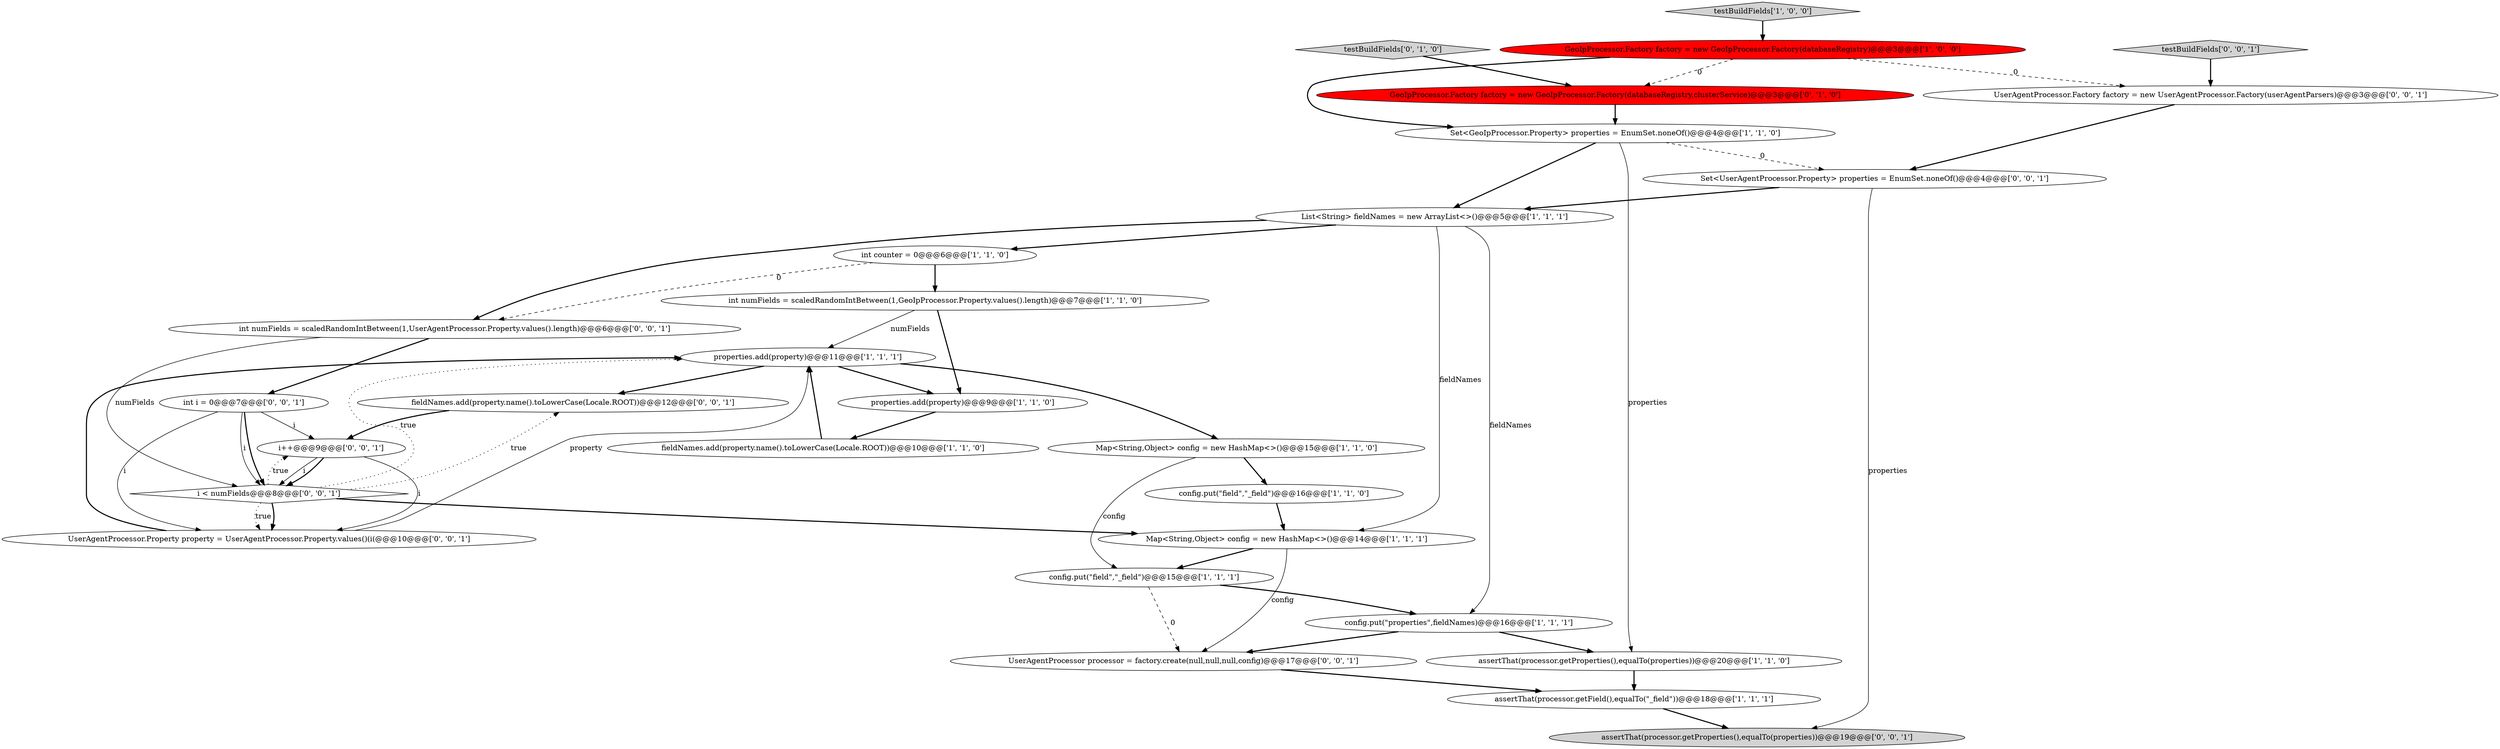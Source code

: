 digraph {
4 [style = filled, label = "GeoIpProcessor.Factory factory = new GeoIpProcessor.Factory(databaseRegistry)@@@3@@@['1', '0', '0']", fillcolor = red, shape = ellipse image = "AAA1AAABBB1BBB"];
6 [style = filled, label = "properties.add(property)@@@11@@@['1', '1', '1']", fillcolor = white, shape = ellipse image = "AAA0AAABBB1BBB"];
1 [style = filled, label = "Set<GeoIpProcessor.Property> properties = EnumSet.noneOf()@@@4@@@['1', '1', '0']", fillcolor = white, shape = ellipse image = "AAA0AAABBB1BBB"];
16 [style = filled, label = "testBuildFields['0', '1', '0']", fillcolor = lightgray, shape = diamond image = "AAA0AAABBB2BBB"];
21 [style = filled, label = "testBuildFields['0', '0', '1']", fillcolor = lightgray, shape = diamond image = "AAA0AAABBB3BBB"];
27 [style = filled, label = "fieldNames.add(property.name().toLowerCase(Locale.ROOT))@@@12@@@['0', '0', '1']", fillcolor = white, shape = ellipse image = "AAA0AAABBB3BBB"];
22 [style = filled, label = "UserAgentProcessor processor = factory.create(null,null,null,config)@@@17@@@['0', '0', '1']", fillcolor = white, shape = ellipse image = "AAA0AAABBB3BBB"];
13 [style = filled, label = "fieldNames.add(property.name().toLowerCase(Locale.ROOT))@@@10@@@['1', '1', '0']", fillcolor = white, shape = ellipse image = "AAA0AAABBB1BBB"];
7 [style = filled, label = "properties.add(property)@@@9@@@['1', '1', '0']", fillcolor = white, shape = ellipse image = "AAA0AAABBB1BBB"];
19 [style = filled, label = "assertThat(processor.getProperties(),equalTo(properties))@@@19@@@['0', '0', '1']", fillcolor = lightgray, shape = ellipse image = "AAA0AAABBB3BBB"];
0 [style = filled, label = "Map<String,Object> config = new HashMap<>()@@@14@@@['1', '1', '1']", fillcolor = white, shape = ellipse image = "AAA0AAABBB1BBB"];
17 [style = filled, label = "GeoIpProcessor.Factory factory = new GeoIpProcessor.Factory(databaseRegistry,clusterService)@@@3@@@['0', '1', '0']", fillcolor = red, shape = ellipse image = "AAA1AAABBB2BBB"];
26 [style = filled, label = "UserAgentProcessor.Property property = UserAgentProcessor.Property.values()(i(@@@10@@@['0', '0', '1']", fillcolor = white, shape = ellipse image = "AAA0AAABBB3BBB"];
20 [style = filled, label = "Set<UserAgentProcessor.Property> properties = EnumSet.noneOf()@@@4@@@['0', '0', '1']", fillcolor = white, shape = ellipse image = "AAA0AAABBB3BBB"];
10 [style = filled, label = "config.put(\"field\",\"_field\")@@@15@@@['1', '1', '1']", fillcolor = white, shape = ellipse image = "AAA0AAABBB1BBB"];
2 [style = filled, label = "assertThat(processor.getProperties(),equalTo(properties))@@@20@@@['1', '1', '0']", fillcolor = white, shape = ellipse image = "AAA0AAABBB1BBB"];
9 [style = filled, label = "config.put(\"properties\",fieldNames)@@@16@@@['1', '1', '1']", fillcolor = white, shape = ellipse image = "AAA0AAABBB1BBB"];
14 [style = filled, label = "int counter = 0@@@6@@@['1', '1', '0']", fillcolor = white, shape = ellipse image = "AAA0AAABBB1BBB"];
12 [style = filled, label = "int numFields = scaledRandomIntBetween(1,GeoIpProcessor.Property.values().length)@@@7@@@['1', '1', '0']", fillcolor = white, shape = ellipse image = "AAA0AAABBB1BBB"];
23 [style = filled, label = "int numFields = scaledRandomIntBetween(1,UserAgentProcessor.Property.values().length)@@@6@@@['0', '0', '1']", fillcolor = white, shape = ellipse image = "AAA0AAABBB3BBB"];
3 [style = filled, label = "List<String> fieldNames = new ArrayList<>()@@@5@@@['1', '1', '1']", fillcolor = white, shape = ellipse image = "AAA0AAABBB1BBB"];
11 [style = filled, label = "assertThat(processor.getField(),equalTo(\"_field\"))@@@18@@@['1', '1', '1']", fillcolor = white, shape = ellipse image = "AAA0AAABBB1BBB"];
25 [style = filled, label = "UserAgentProcessor.Factory factory = new UserAgentProcessor.Factory(userAgentParsers)@@@3@@@['0', '0', '1']", fillcolor = white, shape = ellipse image = "AAA0AAABBB3BBB"];
8 [style = filled, label = "config.put(\"field\",\"_field\")@@@16@@@['1', '1', '0']", fillcolor = white, shape = ellipse image = "AAA0AAABBB1BBB"];
15 [style = filled, label = "testBuildFields['1', '0', '0']", fillcolor = lightgray, shape = diamond image = "AAA0AAABBB1BBB"];
24 [style = filled, label = "int i = 0@@@7@@@['0', '0', '1']", fillcolor = white, shape = ellipse image = "AAA0AAABBB3BBB"];
5 [style = filled, label = "Map<String,Object> config = new HashMap<>()@@@15@@@['1', '1', '0']", fillcolor = white, shape = ellipse image = "AAA0AAABBB1BBB"];
28 [style = filled, label = "i < numFields@@@8@@@['0', '0', '1']", fillcolor = white, shape = diamond image = "AAA0AAABBB3BBB"];
18 [style = filled, label = "i++@@@9@@@['0', '0', '1']", fillcolor = white, shape = ellipse image = "AAA0AAABBB3BBB"];
7->13 [style = bold, label=""];
9->22 [style = bold, label=""];
5->10 [style = solid, label="config"];
24->28 [style = bold, label=""];
5->8 [style = bold, label=""];
27->18 [style = bold, label=""];
24->28 [style = solid, label="i"];
0->22 [style = solid, label="config"];
17->1 [style = bold, label=""];
4->17 [style = dashed, label="0"];
9->2 [style = bold, label=""];
3->0 [style = solid, label="fieldNames"];
3->14 [style = bold, label=""];
20->19 [style = solid, label="properties"];
1->2 [style = solid, label="properties"];
24->26 [style = solid, label="i"];
1->3 [style = bold, label=""];
24->18 [style = solid, label="i"];
28->26 [style = bold, label=""];
20->3 [style = bold, label=""];
16->17 [style = bold, label=""];
21->25 [style = bold, label=""];
10->22 [style = dashed, label="0"];
11->19 [style = bold, label=""];
26->6 [style = bold, label=""];
18->28 [style = bold, label=""];
12->7 [style = bold, label=""];
28->6 [style = dotted, label="true"];
1->20 [style = dashed, label="0"];
8->0 [style = bold, label=""];
4->25 [style = dashed, label="0"];
28->0 [style = bold, label=""];
6->27 [style = bold, label=""];
6->5 [style = bold, label=""];
25->20 [style = bold, label=""];
0->10 [style = bold, label=""];
3->23 [style = bold, label=""];
23->24 [style = bold, label=""];
23->28 [style = solid, label="numFields"];
18->26 [style = solid, label="i"];
14->23 [style = dashed, label="0"];
28->18 [style = dotted, label="true"];
14->12 [style = bold, label=""];
28->26 [style = dotted, label="true"];
18->28 [style = solid, label="i"];
15->4 [style = bold, label=""];
4->1 [style = bold, label=""];
10->9 [style = bold, label=""];
3->9 [style = solid, label="fieldNames"];
28->27 [style = dotted, label="true"];
13->6 [style = bold, label=""];
6->7 [style = bold, label=""];
26->6 [style = solid, label="property"];
2->11 [style = bold, label=""];
22->11 [style = bold, label=""];
12->6 [style = solid, label="numFields"];
}
